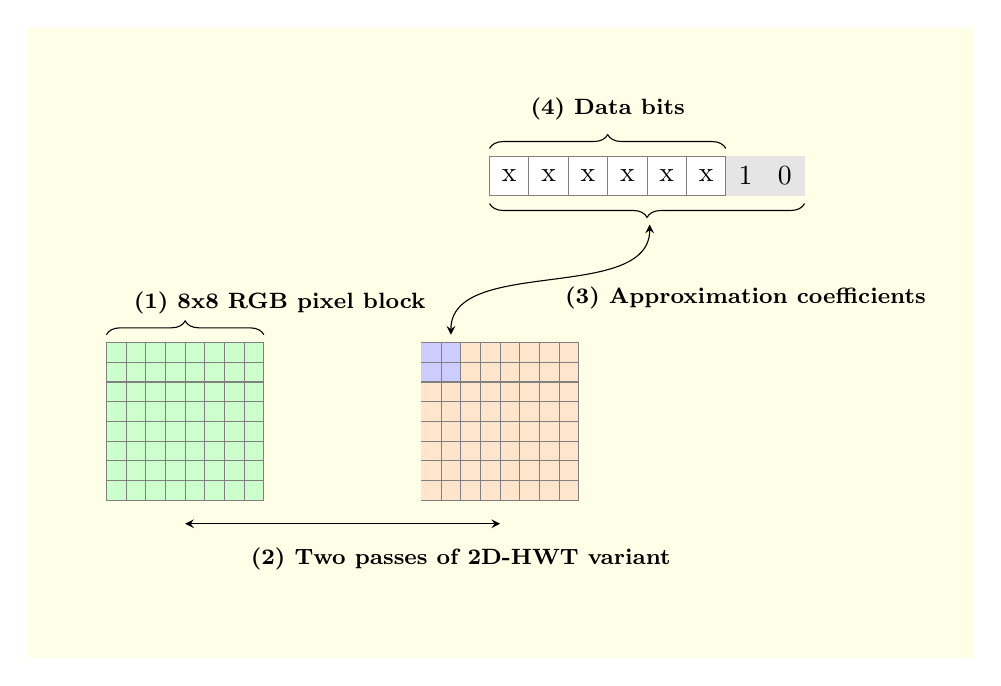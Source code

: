 \begin{tikzpicture}[]


% bg bg

\fill[fill = yellow!10] (-2,-2) rectangle (10,6);

% bg
\fill[fill = green!20] (-1,0) rectangle (1,2);

\fill[fill = orange!20] (3-0.0,0) rectangle (5,2);
\fill[fill = blue!20] (3-0.0,1.5) rectangle (3.5,2);


% grids
\draw[step=0.25,color=black!50!white] (-1,0) grid (1,2);
\draw[step=0.25,color=black!50!white] (3-0.0,0) grid (5,2);

% bits
\fill[xshift=110, yshift=110, fill = white] (3,0) (0,0) rectangle (4,0.5);
\draw[xshift=110, yshift=110, step=0.5,color=black!50!white, fill=white] (0,0) grid (4,0.5);



\draw[xshift=110, yshift=110] node at (0.25,0.25) {x};
\draw[xshift=110, yshift=110] node at (0.75,0.25) {x};
\draw[xshift=110, yshift=110] node at (1.25,0.25) {x};
\draw[xshift=110, yshift=110] node at (1.75,0.25) {x};
\draw[xshift=110, yshift=110] node at (2.25,0.25) {x};
\draw[xshift=110, yshift=110] node at (2.75,0.25) {x};

\draw [decorate,decoration={brace,amplitude=5pt}]
   (-1,2.1) -- (1,2.1);
\draw [decorate,decoration={brace,amplitude=5pt},xshift=110, yshift=110]
   (0,0.6) -- (3,0.6);
\draw [decorate,decoration={brace,amplitude=5pt},xshift=110, yshift=110]
   (4,-0.1) -- (0,-0.1);

\fill[xshift=110, yshift=110, fill = black!10!white] (3,0) rectangle (4,0.5);

\draw[xshift=110, yshift=110] node at (3.25,0.25) {1};
\draw[xshift=110, yshift=110] node at (3.75,0.25) {0};


% arrows

\draw[font={\footnotesize \bfseries}] node at (1.2,2.5) {(1) 8x8 RGB pixel block};


\draw[<->,>=stealth] (0,-0.3) -- (4,-0.3);
\draw[font={\footnotesize \bfseries}] node at (3.5,-0.75) {(2) Two passes of 2D-HWT variant};

\draw[<->,>=stealth] (3.375,2.1) .. controls (3.375,3.1) and (5.9,2.5) .. (5.9,3.5);
\draw[xshift=110, yshift=110, font={\footnotesize \bfseries}] node at (3.25,-1.3) {(3) Approximation coefficients};

\draw[xshift=110, yshift=110, font={\footnotesize \bfseries}] node at (1.5,1.1) {(4) Data bits};


\end{tikzpicture}